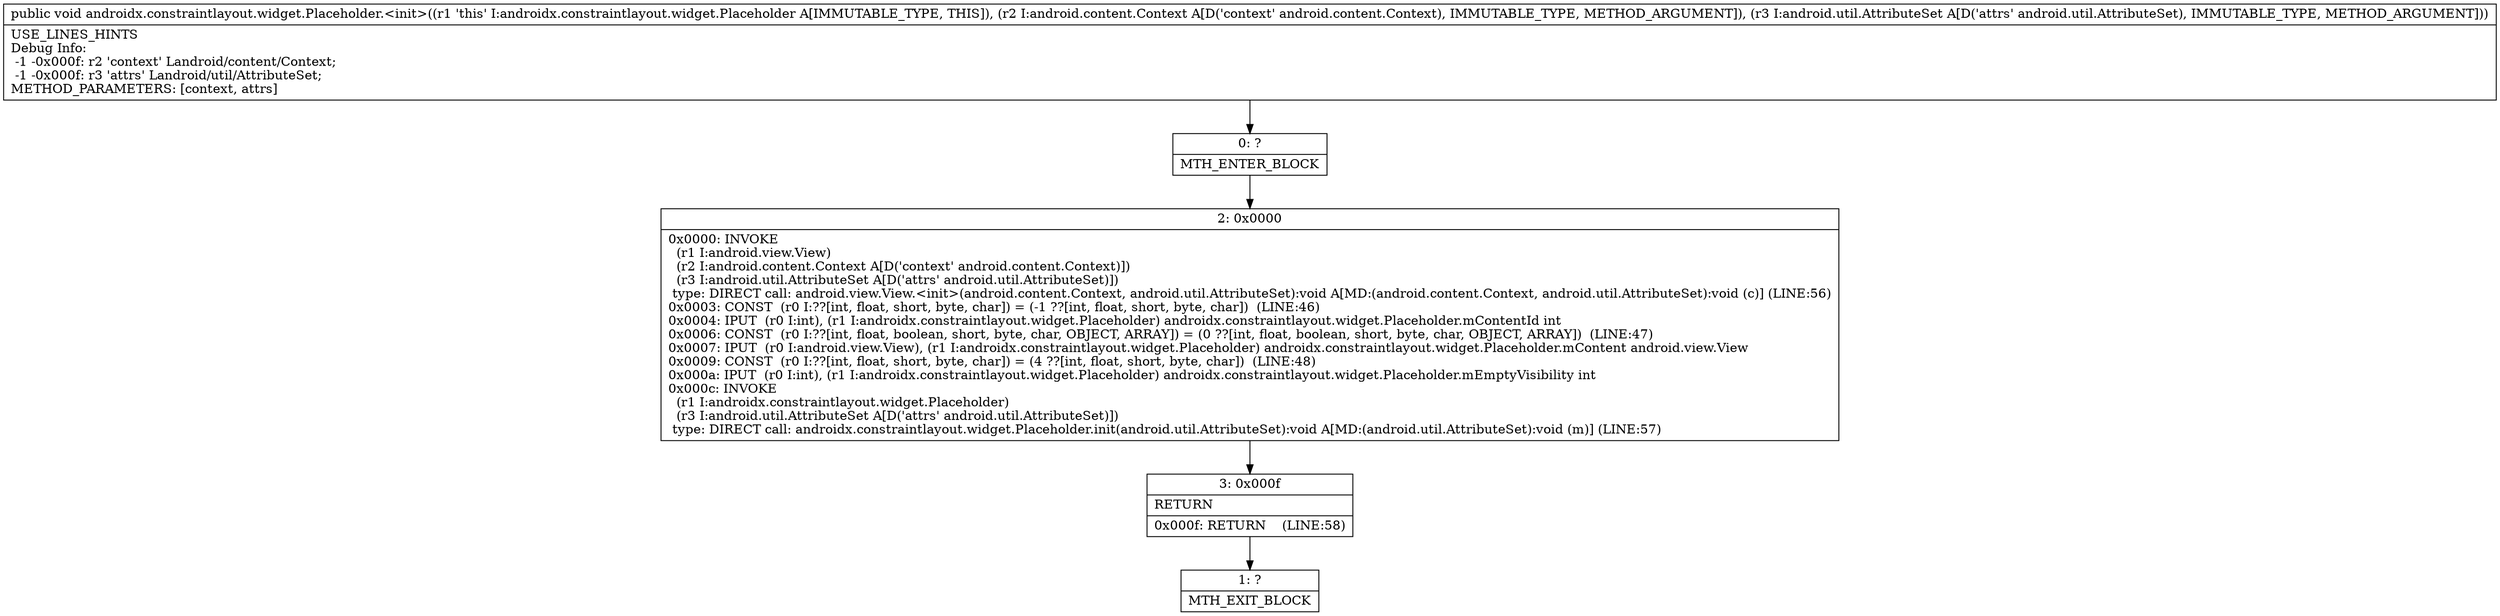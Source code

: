 digraph "CFG forandroidx.constraintlayout.widget.Placeholder.\<init\>(Landroid\/content\/Context;Landroid\/util\/AttributeSet;)V" {
Node_0 [shape=record,label="{0\:\ ?|MTH_ENTER_BLOCK\l}"];
Node_2 [shape=record,label="{2\:\ 0x0000|0x0000: INVOKE  \l  (r1 I:android.view.View)\l  (r2 I:android.content.Context A[D('context' android.content.Context)])\l  (r3 I:android.util.AttributeSet A[D('attrs' android.util.AttributeSet)])\l type: DIRECT call: android.view.View.\<init\>(android.content.Context, android.util.AttributeSet):void A[MD:(android.content.Context, android.util.AttributeSet):void (c)] (LINE:56)\l0x0003: CONST  (r0 I:??[int, float, short, byte, char]) = (\-1 ??[int, float, short, byte, char])  (LINE:46)\l0x0004: IPUT  (r0 I:int), (r1 I:androidx.constraintlayout.widget.Placeholder) androidx.constraintlayout.widget.Placeholder.mContentId int \l0x0006: CONST  (r0 I:??[int, float, boolean, short, byte, char, OBJECT, ARRAY]) = (0 ??[int, float, boolean, short, byte, char, OBJECT, ARRAY])  (LINE:47)\l0x0007: IPUT  (r0 I:android.view.View), (r1 I:androidx.constraintlayout.widget.Placeholder) androidx.constraintlayout.widget.Placeholder.mContent android.view.View \l0x0009: CONST  (r0 I:??[int, float, short, byte, char]) = (4 ??[int, float, short, byte, char])  (LINE:48)\l0x000a: IPUT  (r0 I:int), (r1 I:androidx.constraintlayout.widget.Placeholder) androidx.constraintlayout.widget.Placeholder.mEmptyVisibility int \l0x000c: INVOKE  \l  (r1 I:androidx.constraintlayout.widget.Placeholder)\l  (r3 I:android.util.AttributeSet A[D('attrs' android.util.AttributeSet)])\l type: DIRECT call: androidx.constraintlayout.widget.Placeholder.init(android.util.AttributeSet):void A[MD:(android.util.AttributeSet):void (m)] (LINE:57)\l}"];
Node_3 [shape=record,label="{3\:\ 0x000f|RETURN\l|0x000f: RETURN    (LINE:58)\l}"];
Node_1 [shape=record,label="{1\:\ ?|MTH_EXIT_BLOCK\l}"];
MethodNode[shape=record,label="{public void androidx.constraintlayout.widget.Placeholder.\<init\>((r1 'this' I:androidx.constraintlayout.widget.Placeholder A[IMMUTABLE_TYPE, THIS]), (r2 I:android.content.Context A[D('context' android.content.Context), IMMUTABLE_TYPE, METHOD_ARGUMENT]), (r3 I:android.util.AttributeSet A[D('attrs' android.util.AttributeSet), IMMUTABLE_TYPE, METHOD_ARGUMENT]))  | USE_LINES_HINTS\lDebug Info:\l  \-1 \-0x000f: r2 'context' Landroid\/content\/Context;\l  \-1 \-0x000f: r3 'attrs' Landroid\/util\/AttributeSet;\lMETHOD_PARAMETERS: [context, attrs]\l}"];
MethodNode -> Node_0;Node_0 -> Node_2;
Node_2 -> Node_3;
Node_3 -> Node_1;
}

